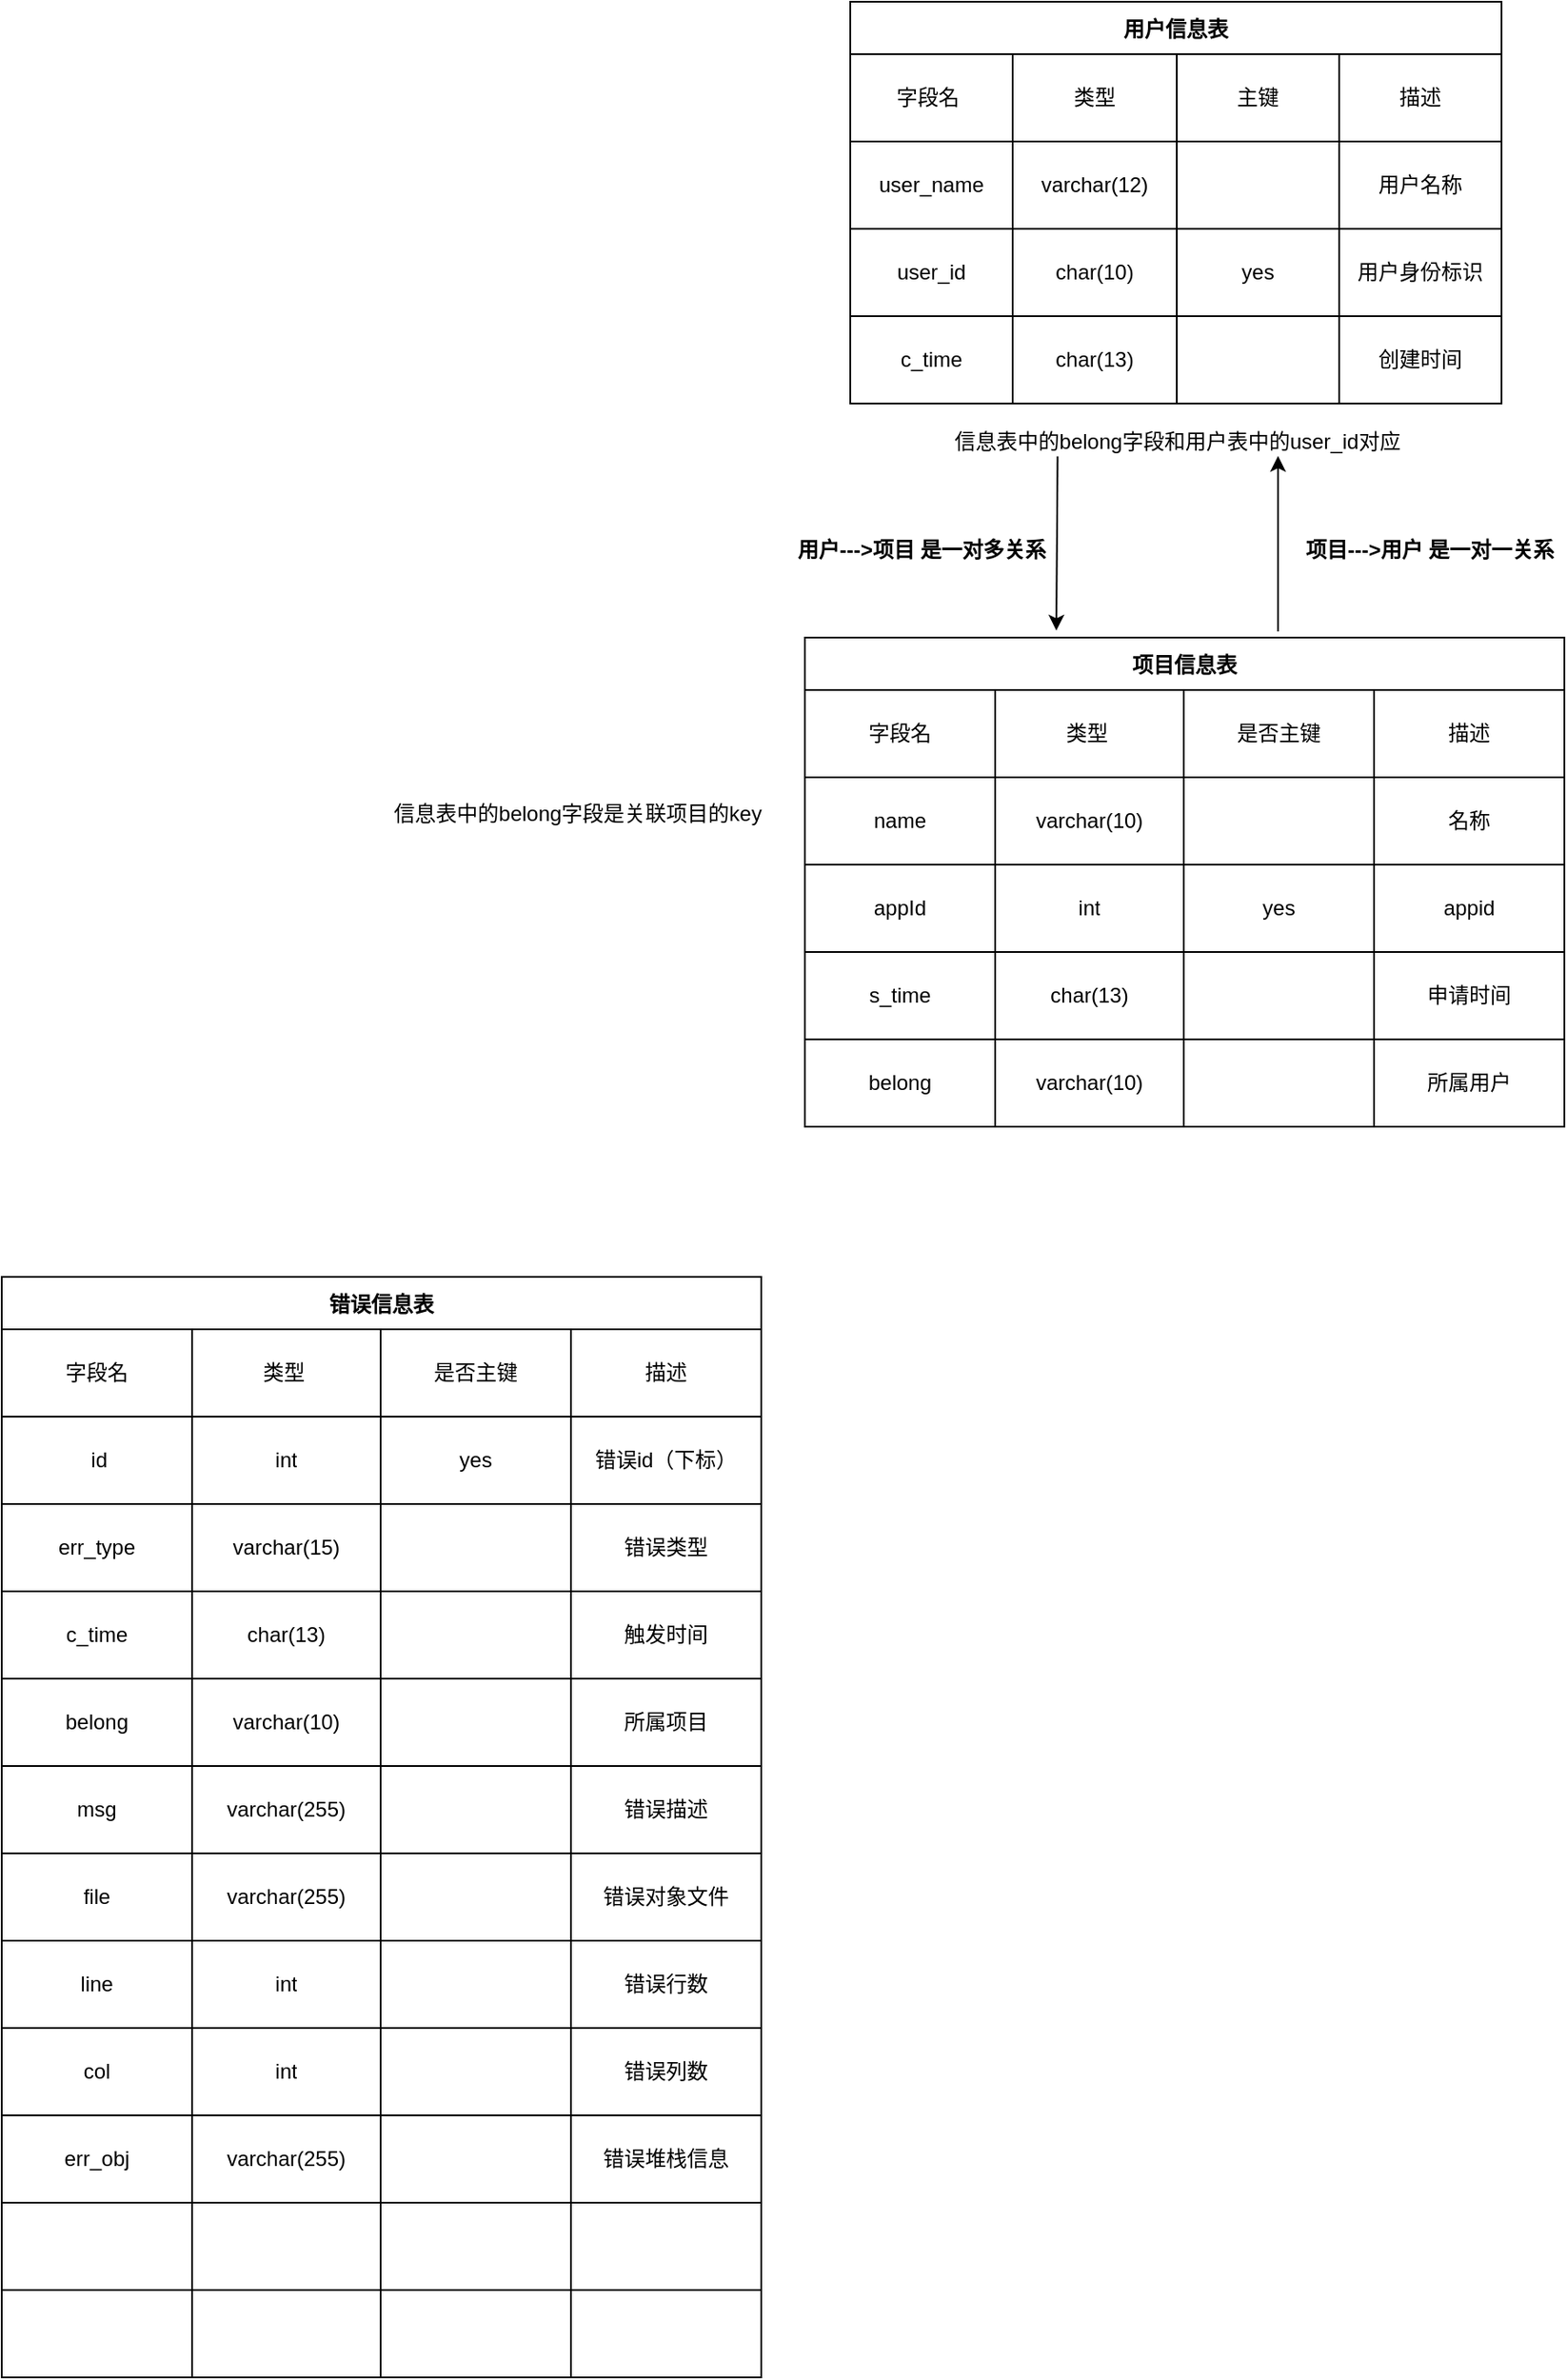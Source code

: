<mxfile version="20.0.4" type="device"><diagram id="7USDsdrqPsZ-G95IPvTH" name="第 1 页"><mxGraphModel dx="1426" dy="782" grid="1" gridSize="10" guides="1" tooltips="1" connect="1" arrows="1" fold="1" page="1" pageScale="1" pageWidth="200000" pageHeight="200000" math="0" shadow="0"><root><mxCell id="0"/><mxCell id="1" parent="0"/><mxCell id="ZoWCqt_kakScK_-2WPd1-1" value="用户信息表" style="shape=table;startSize=30;container=1;collapsible=0;childLayout=tableLayout;fontStyle=1;align=center;" parent="1" vertex="1"><mxGeometry x="626" y="320" width="373" height="230" as="geometry"/></mxCell><mxCell id="ZoWCqt_kakScK_-2WPd1-2" value="" style="shape=tableRow;horizontal=0;startSize=0;swimlaneHead=0;swimlaneBody=0;top=0;left=0;bottom=0;right=0;collapsible=0;dropTarget=0;fillColor=none;points=[[0,0.5],[1,0.5]];portConstraint=eastwest;" parent="ZoWCqt_kakScK_-2WPd1-1" vertex="1"><mxGeometry y="30" width="373" height="50" as="geometry"/></mxCell><mxCell id="ZoWCqt_kakScK_-2WPd1-3" value="&amp;nbsp; 字段名&lt;span style=&quot;white-space: pre;&quot;&gt;&#9;&lt;/span&gt;" style="shape=partialRectangle;html=1;whiteSpace=wrap;connectable=0;fillColor=none;top=0;left=0;bottom=0;right=0;overflow=hidden;" parent="ZoWCqt_kakScK_-2WPd1-2" vertex="1"><mxGeometry width="93" height="50" as="geometry"><mxRectangle width="93" height="50" as="alternateBounds"/></mxGeometry></mxCell><mxCell id="ZoWCqt_kakScK_-2WPd1-4" value="类型" style="shape=partialRectangle;html=1;whiteSpace=wrap;connectable=0;fillColor=none;top=0;left=0;bottom=0;right=0;overflow=hidden;" parent="ZoWCqt_kakScK_-2WPd1-2" vertex="1"><mxGeometry x="93" width="94" height="50" as="geometry"><mxRectangle width="94" height="50" as="alternateBounds"/></mxGeometry></mxCell><mxCell id="ZoWCqt_kakScK_-2WPd1-5" value="主键" style="shape=partialRectangle;html=1;whiteSpace=wrap;connectable=0;fillColor=none;top=0;left=0;bottom=0;right=0;overflow=hidden;" parent="ZoWCqt_kakScK_-2WPd1-2" vertex="1"><mxGeometry x="187" width="93" height="50" as="geometry"><mxRectangle width="93" height="50" as="alternateBounds"/></mxGeometry></mxCell><mxCell id="ZoWCqt_kakScK_-2WPd1-80" value="描述" style="shape=partialRectangle;html=1;whiteSpace=wrap;connectable=0;fillColor=none;top=0;left=0;bottom=0;right=0;overflow=hidden;" parent="ZoWCqt_kakScK_-2WPd1-2" vertex="1"><mxGeometry x="280" width="93" height="50" as="geometry"><mxRectangle width="93" height="50" as="alternateBounds"/></mxGeometry></mxCell><mxCell id="ZoWCqt_kakScK_-2WPd1-6" value="" style="shape=tableRow;horizontal=0;startSize=0;swimlaneHead=0;swimlaneBody=0;top=0;left=0;bottom=0;right=0;collapsible=0;dropTarget=0;fillColor=none;points=[[0,0.5],[1,0.5]];portConstraint=eastwest;" parent="ZoWCqt_kakScK_-2WPd1-1" vertex="1"><mxGeometry y="80" width="373" height="50" as="geometry"/></mxCell><mxCell id="ZoWCqt_kakScK_-2WPd1-7" value="user_name" style="shape=partialRectangle;html=1;whiteSpace=wrap;connectable=0;fillColor=none;top=0;left=0;bottom=0;right=0;overflow=hidden;" parent="ZoWCqt_kakScK_-2WPd1-6" vertex="1"><mxGeometry width="93" height="50" as="geometry"><mxRectangle width="93" height="50" as="alternateBounds"/></mxGeometry></mxCell><mxCell id="ZoWCqt_kakScK_-2WPd1-8" value="varchar(12)" style="shape=partialRectangle;html=1;whiteSpace=wrap;connectable=0;fillColor=none;top=0;left=0;bottom=0;right=0;overflow=hidden;" parent="ZoWCqt_kakScK_-2WPd1-6" vertex="1"><mxGeometry x="93" width="94" height="50" as="geometry"><mxRectangle width="94" height="50" as="alternateBounds"/></mxGeometry></mxCell><mxCell id="ZoWCqt_kakScK_-2WPd1-9" value="" style="shape=partialRectangle;html=1;whiteSpace=wrap;connectable=0;fillColor=none;top=0;left=0;bottom=0;right=0;overflow=hidden;" parent="ZoWCqt_kakScK_-2WPd1-6" vertex="1"><mxGeometry x="187" width="93" height="50" as="geometry"><mxRectangle width="93" height="50" as="alternateBounds"/></mxGeometry></mxCell><mxCell id="ZoWCqt_kakScK_-2WPd1-81" value="用户名称" style="shape=partialRectangle;html=1;whiteSpace=wrap;connectable=0;fillColor=none;top=0;left=0;bottom=0;right=0;overflow=hidden;" parent="ZoWCqt_kakScK_-2WPd1-6" vertex="1"><mxGeometry x="280" width="93" height="50" as="geometry"><mxRectangle width="93" height="50" as="alternateBounds"/></mxGeometry></mxCell><mxCell id="ZoWCqt_kakScK_-2WPd1-10" value="" style="shape=tableRow;horizontal=0;startSize=0;swimlaneHead=0;swimlaneBody=0;top=0;left=0;bottom=0;right=0;collapsible=0;dropTarget=0;fillColor=none;points=[[0,0.5],[1,0.5]];portConstraint=eastwest;" parent="ZoWCqt_kakScK_-2WPd1-1" vertex="1"><mxGeometry y="130" width="373" height="50" as="geometry"/></mxCell><mxCell id="ZoWCqt_kakScK_-2WPd1-11" value="user_id" style="shape=partialRectangle;html=1;whiteSpace=wrap;connectable=0;fillColor=none;top=0;left=0;bottom=0;right=0;overflow=hidden;" parent="ZoWCqt_kakScK_-2WPd1-10" vertex="1"><mxGeometry width="93" height="50" as="geometry"><mxRectangle width="93" height="50" as="alternateBounds"/></mxGeometry></mxCell><mxCell id="ZoWCqt_kakScK_-2WPd1-12" value="char(10)" style="shape=partialRectangle;html=1;whiteSpace=wrap;connectable=0;fillColor=none;top=0;left=0;bottom=0;right=0;overflow=hidden;" parent="ZoWCqt_kakScK_-2WPd1-10" vertex="1"><mxGeometry x="93" width="94" height="50" as="geometry"><mxRectangle width="94" height="50" as="alternateBounds"/></mxGeometry></mxCell><mxCell id="ZoWCqt_kakScK_-2WPd1-13" value="yes" style="shape=partialRectangle;html=1;whiteSpace=wrap;connectable=0;fillColor=none;top=0;left=0;bottom=0;right=0;overflow=hidden;" parent="ZoWCqt_kakScK_-2WPd1-10" vertex="1"><mxGeometry x="187" width="93" height="50" as="geometry"><mxRectangle width="93" height="50" as="alternateBounds"/></mxGeometry></mxCell><mxCell id="ZoWCqt_kakScK_-2WPd1-82" value="用户身份标识" style="shape=partialRectangle;html=1;whiteSpace=wrap;connectable=0;fillColor=none;top=0;left=0;bottom=0;right=0;overflow=hidden;" parent="ZoWCqt_kakScK_-2WPd1-10" vertex="1"><mxGeometry x="280" width="93" height="50" as="geometry"><mxRectangle width="93" height="50" as="alternateBounds"/></mxGeometry></mxCell><mxCell id="ZoWCqt_kakScK_-2WPd1-85" style="shape=tableRow;horizontal=0;startSize=0;swimlaneHead=0;swimlaneBody=0;top=0;left=0;bottom=0;right=0;collapsible=0;dropTarget=0;fillColor=none;points=[[0,0.5],[1,0.5]];portConstraint=eastwest;" parent="ZoWCqt_kakScK_-2WPd1-1" vertex="1"><mxGeometry y="180" width="373" height="50" as="geometry"/></mxCell><mxCell id="ZoWCqt_kakScK_-2WPd1-86" value="c_time" style="shape=partialRectangle;html=1;whiteSpace=wrap;connectable=0;fillColor=none;top=0;left=0;bottom=0;right=0;overflow=hidden;" parent="ZoWCqt_kakScK_-2WPd1-85" vertex="1"><mxGeometry width="93" height="50" as="geometry"><mxRectangle width="93" height="50" as="alternateBounds"/></mxGeometry></mxCell><mxCell id="ZoWCqt_kakScK_-2WPd1-87" value="char(13)" style="shape=partialRectangle;html=1;whiteSpace=wrap;connectable=0;fillColor=none;top=0;left=0;bottom=0;right=0;overflow=hidden;" parent="ZoWCqt_kakScK_-2WPd1-85" vertex="1"><mxGeometry x="93" width="94" height="50" as="geometry"><mxRectangle width="94" height="50" as="alternateBounds"/></mxGeometry></mxCell><mxCell id="ZoWCqt_kakScK_-2WPd1-88" style="shape=partialRectangle;html=1;whiteSpace=wrap;connectable=0;fillColor=none;top=0;left=0;bottom=0;right=0;overflow=hidden;" parent="ZoWCqt_kakScK_-2WPd1-85" vertex="1"><mxGeometry x="187" width="93" height="50" as="geometry"><mxRectangle width="93" height="50" as="alternateBounds"/></mxGeometry></mxCell><mxCell id="ZoWCqt_kakScK_-2WPd1-89" value="创建时间" style="shape=partialRectangle;html=1;whiteSpace=wrap;connectable=0;fillColor=none;top=0;left=0;bottom=0;right=0;overflow=hidden;" parent="ZoWCqt_kakScK_-2WPd1-85" vertex="1"><mxGeometry x="280" width="93" height="50" as="geometry"><mxRectangle width="93" height="50" as="alternateBounds"/></mxGeometry></mxCell><mxCell id="ZoWCqt_kakScK_-2WPd1-14" value="项目信息表" style="shape=table;startSize=30;container=1;collapsible=0;childLayout=tableLayout;fontStyle=1;align=center;" parent="1" vertex="1"><mxGeometry x="600" y="684" width="435" height="280" as="geometry"/></mxCell><mxCell id="ZoWCqt_kakScK_-2WPd1-15" value="" style="shape=tableRow;horizontal=0;startSize=0;swimlaneHead=0;swimlaneBody=0;top=0;left=0;bottom=0;right=0;collapsible=0;dropTarget=0;fillColor=none;points=[[0,0.5],[1,0.5]];portConstraint=eastwest;" parent="ZoWCqt_kakScK_-2WPd1-14" vertex="1"><mxGeometry y="30" width="435" height="50" as="geometry"/></mxCell><mxCell id="ZoWCqt_kakScK_-2WPd1-16" value="字段名" style="shape=partialRectangle;html=1;whiteSpace=wrap;connectable=0;fillColor=none;top=0;left=0;bottom=0;right=0;overflow=hidden;" parent="ZoWCqt_kakScK_-2WPd1-15" vertex="1"><mxGeometry width="109" height="50" as="geometry"><mxRectangle width="109" height="50" as="alternateBounds"/></mxGeometry></mxCell><mxCell id="ZoWCqt_kakScK_-2WPd1-17" value="类型&lt;span style=&quot;white-space: pre;&quot;&gt;&#9;&lt;/span&gt;" style="shape=partialRectangle;html=1;whiteSpace=wrap;connectable=0;fillColor=none;top=0;left=0;bottom=0;right=0;overflow=hidden;" parent="ZoWCqt_kakScK_-2WPd1-15" vertex="1"><mxGeometry x="109" width="108" height="50" as="geometry"><mxRectangle width="108" height="50" as="alternateBounds"/></mxGeometry></mxCell><mxCell id="ZoWCqt_kakScK_-2WPd1-18" value="是否主键" style="shape=partialRectangle;html=1;whiteSpace=wrap;connectable=0;fillColor=none;top=0;left=0;bottom=0;right=0;overflow=hidden;" parent="ZoWCqt_kakScK_-2WPd1-15" vertex="1"><mxGeometry x="217" width="109" height="50" as="geometry"><mxRectangle width="109" height="50" as="alternateBounds"/></mxGeometry></mxCell><mxCell id="ZoWCqt_kakScK_-2WPd1-49" value="描述" style="shape=partialRectangle;html=1;whiteSpace=wrap;connectable=0;fillColor=none;top=0;left=0;bottom=0;right=0;overflow=hidden;" parent="ZoWCqt_kakScK_-2WPd1-15" vertex="1"><mxGeometry x="326" width="109" height="50" as="geometry"><mxRectangle width="109" height="50" as="alternateBounds"/></mxGeometry></mxCell><mxCell id="ZoWCqt_kakScK_-2WPd1-19" value="" style="shape=tableRow;horizontal=0;startSize=0;swimlaneHead=0;swimlaneBody=0;top=0;left=0;bottom=0;right=0;collapsible=0;dropTarget=0;fillColor=none;points=[[0,0.5],[1,0.5]];portConstraint=eastwest;" parent="ZoWCqt_kakScK_-2WPd1-14" vertex="1"><mxGeometry y="80" width="435" height="50" as="geometry"/></mxCell><mxCell id="ZoWCqt_kakScK_-2WPd1-20" value="name" style="shape=partialRectangle;html=1;whiteSpace=wrap;connectable=0;fillColor=none;top=0;left=0;bottom=0;right=0;overflow=hidden;" parent="ZoWCqt_kakScK_-2WPd1-19" vertex="1"><mxGeometry width="109" height="50" as="geometry"><mxRectangle width="109" height="50" as="alternateBounds"/></mxGeometry></mxCell><mxCell id="ZoWCqt_kakScK_-2WPd1-21" value="varchar(10)" style="shape=partialRectangle;html=1;whiteSpace=wrap;connectable=0;fillColor=none;top=0;left=0;bottom=0;right=0;overflow=hidden;" parent="ZoWCqt_kakScK_-2WPd1-19" vertex="1"><mxGeometry x="109" width="108" height="50" as="geometry"><mxRectangle width="108" height="50" as="alternateBounds"/></mxGeometry></mxCell><mxCell id="ZoWCqt_kakScK_-2WPd1-22" value="" style="shape=partialRectangle;html=1;whiteSpace=wrap;connectable=0;fillColor=none;top=0;left=0;bottom=0;right=0;overflow=hidden;" parent="ZoWCqt_kakScK_-2WPd1-19" vertex="1"><mxGeometry x="217" width="109" height="50" as="geometry"><mxRectangle width="109" height="50" as="alternateBounds"/></mxGeometry></mxCell><mxCell id="ZoWCqt_kakScK_-2WPd1-50" value="名称" style="shape=partialRectangle;html=1;whiteSpace=wrap;connectable=0;fillColor=none;top=0;left=0;bottom=0;right=0;overflow=hidden;" parent="ZoWCqt_kakScK_-2WPd1-19" vertex="1"><mxGeometry x="326" width="109" height="50" as="geometry"><mxRectangle width="109" height="50" as="alternateBounds"/></mxGeometry></mxCell><mxCell id="ZoWCqt_kakScK_-2WPd1-23" value="" style="shape=tableRow;horizontal=0;startSize=0;swimlaneHead=0;swimlaneBody=0;top=0;left=0;bottom=0;right=0;collapsible=0;dropTarget=0;fillColor=none;points=[[0,0.5],[1,0.5]];portConstraint=eastwest;" parent="ZoWCqt_kakScK_-2WPd1-14" vertex="1"><mxGeometry y="130" width="435" height="50" as="geometry"/></mxCell><mxCell id="ZoWCqt_kakScK_-2WPd1-24" value="appId" style="shape=partialRectangle;html=1;whiteSpace=wrap;connectable=0;fillColor=none;top=0;left=0;bottom=0;right=0;overflow=hidden;" parent="ZoWCqt_kakScK_-2WPd1-23" vertex="1"><mxGeometry width="109" height="50" as="geometry"><mxRectangle width="109" height="50" as="alternateBounds"/></mxGeometry></mxCell><mxCell id="ZoWCqt_kakScK_-2WPd1-25" value="int" style="shape=partialRectangle;html=1;whiteSpace=wrap;connectable=0;fillColor=none;top=0;left=0;bottom=0;right=0;overflow=hidden;" parent="ZoWCqt_kakScK_-2WPd1-23" vertex="1"><mxGeometry x="109" width="108" height="50" as="geometry"><mxRectangle width="108" height="50" as="alternateBounds"/></mxGeometry></mxCell><mxCell id="ZoWCqt_kakScK_-2WPd1-26" value="yes" style="shape=partialRectangle;html=1;whiteSpace=wrap;connectable=0;fillColor=none;top=0;left=0;bottom=0;right=0;overflow=hidden;" parent="ZoWCqt_kakScK_-2WPd1-23" vertex="1"><mxGeometry x="217" width="109" height="50" as="geometry"><mxRectangle width="109" height="50" as="alternateBounds"/></mxGeometry></mxCell><mxCell id="ZoWCqt_kakScK_-2WPd1-51" value="appid&lt;br&gt;" style="shape=partialRectangle;html=1;whiteSpace=wrap;connectable=0;fillColor=none;top=0;left=0;bottom=0;right=0;overflow=hidden;" parent="ZoWCqt_kakScK_-2WPd1-23" vertex="1"><mxGeometry x="326" width="109" height="50" as="geometry"><mxRectangle width="109" height="50" as="alternateBounds"/></mxGeometry></mxCell><mxCell id="ZoWCqt_kakScK_-2WPd1-45" style="shape=tableRow;horizontal=0;startSize=0;swimlaneHead=0;swimlaneBody=0;top=0;left=0;bottom=0;right=0;collapsible=0;dropTarget=0;fillColor=none;points=[[0,0.5],[1,0.5]];portConstraint=eastwest;" parent="ZoWCqt_kakScK_-2WPd1-14" vertex="1"><mxGeometry y="180" width="435" height="50" as="geometry"/></mxCell><mxCell id="ZoWCqt_kakScK_-2WPd1-46" value="s_time" style="shape=partialRectangle;html=1;whiteSpace=wrap;connectable=0;fillColor=none;top=0;left=0;bottom=0;right=0;overflow=hidden;" parent="ZoWCqt_kakScK_-2WPd1-45" vertex="1"><mxGeometry width="109" height="50" as="geometry"><mxRectangle width="109" height="50" as="alternateBounds"/></mxGeometry></mxCell><mxCell id="ZoWCqt_kakScK_-2WPd1-47" value="char(13)" style="shape=partialRectangle;html=1;whiteSpace=wrap;connectable=0;fillColor=none;top=0;left=0;bottom=0;right=0;overflow=hidden;" parent="ZoWCqt_kakScK_-2WPd1-45" vertex="1"><mxGeometry x="109" width="108" height="50" as="geometry"><mxRectangle width="108" height="50" as="alternateBounds"/></mxGeometry></mxCell><mxCell id="ZoWCqt_kakScK_-2WPd1-48" style="shape=partialRectangle;html=1;whiteSpace=wrap;connectable=0;fillColor=none;top=0;left=0;bottom=0;right=0;overflow=hidden;" parent="ZoWCqt_kakScK_-2WPd1-45" vertex="1"><mxGeometry x="217" width="109" height="50" as="geometry"><mxRectangle width="109" height="50" as="alternateBounds"/></mxGeometry></mxCell><mxCell id="ZoWCqt_kakScK_-2WPd1-52" value="申请时间" style="shape=partialRectangle;html=1;whiteSpace=wrap;connectable=0;fillColor=none;top=0;left=0;bottom=0;right=0;overflow=hidden;" parent="ZoWCqt_kakScK_-2WPd1-45" vertex="1"><mxGeometry x="326" width="109" height="50" as="geometry"><mxRectangle width="109" height="50" as="alternateBounds"/></mxGeometry></mxCell><mxCell id="ZoWCqt_kakScK_-2WPd1-90" style="shape=tableRow;horizontal=0;startSize=0;swimlaneHead=0;swimlaneBody=0;top=0;left=0;bottom=0;right=0;collapsible=0;dropTarget=0;fillColor=none;points=[[0,0.5],[1,0.5]];portConstraint=eastwest;" parent="ZoWCqt_kakScK_-2WPd1-14" vertex="1"><mxGeometry y="230" width="435" height="50" as="geometry"/></mxCell><mxCell id="ZoWCqt_kakScK_-2WPd1-91" value="belong" style="shape=partialRectangle;html=1;whiteSpace=wrap;connectable=0;fillColor=none;top=0;left=0;bottom=0;right=0;overflow=hidden;" parent="ZoWCqt_kakScK_-2WPd1-90" vertex="1"><mxGeometry width="109" height="50" as="geometry"><mxRectangle width="109" height="50" as="alternateBounds"/></mxGeometry></mxCell><mxCell id="ZoWCqt_kakScK_-2WPd1-92" value="varchar(10)" style="shape=partialRectangle;html=1;whiteSpace=wrap;connectable=0;fillColor=none;top=0;left=0;bottom=0;right=0;overflow=hidden;" parent="ZoWCqt_kakScK_-2WPd1-90" vertex="1"><mxGeometry x="109" width="108" height="50" as="geometry"><mxRectangle width="108" height="50" as="alternateBounds"/></mxGeometry></mxCell><mxCell id="ZoWCqt_kakScK_-2WPd1-93" value="" style="shape=partialRectangle;html=1;whiteSpace=wrap;connectable=0;fillColor=none;top=0;left=0;bottom=0;right=0;overflow=hidden;" parent="ZoWCqt_kakScK_-2WPd1-90" vertex="1"><mxGeometry x="217" width="109" height="50" as="geometry"><mxRectangle width="109" height="50" as="alternateBounds"/></mxGeometry></mxCell><mxCell id="ZoWCqt_kakScK_-2WPd1-94" value="所属用户" style="shape=partialRectangle;html=1;whiteSpace=wrap;connectable=0;fillColor=none;top=0;left=0;bottom=0;right=0;overflow=hidden;" parent="ZoWCqt_kakScK_-2WPd1-90" vertex="1"><mxGeometry x="326" width="109" height="50" as="geometry"><mxRectangle width="109" height="50" as="alternateBounds"/></mxGeometry></mxCell><mxCell id="ZoWCqt_kakScK_-2WPd1-54" value="&lt;b&gt;用户---&amp;gt;项目 是一对多关系&lt;/b&gt;" style="text;html=1;strokeColor=none;fillColor=none;align=center;verticalAlign=middle;whiteSpace=wrap;rounded=0;" parent="1" vertex="1"><mxGeometry x="590" y="619" width="154" height="30" as="geometry"/></mxCell><mxCell id="ZoWCqt_kakScK_-2WPd1-55" value="&lt;b&gt;项目---&amp;gt;用户 是一对一关系&lt;/b&gt;" style="text;html=1;strokeColor=none;fillColor=none;align=center;verticalAlign=middle;whiteSpace=wrap;rounded=0;" parent="1" vertex="1"><mxGeometry x="881" y="596.5" width="154" height="75" as="geometry"/></mxCell><mxCell id="ZoWCqt_kakScK_-2WPd1-83" value="" style="endArrow=classic;html=1;rounded=0;entryX=0.343;entryY=-0.002;entryDx=0;entryDy=0;entryPerimeter=0;exitX=0.249;exitY=1.112;exitDx=0;exitDy=0;exitPerimeter=0;" parent="1" edge="1"><mxGeometry width="50" height="50" relative="1" as="geometry"><mxPoint x="744.73" y="580.24" as="sourcePoint"/><mxPoint x="744.005" y="680" as="targetPoint"/></mxGeometry></mxCell><mxCell id="ZoWCqt_kakScK_-2WPd1-84" value="" style="endArrow=classic;html=1;rounded=0;exitX=0.623;exitY=0.002;exitDx=0;exitDy=0;exitPerimeter=0;" parent="1" edge="1"><mxGeometry width="50" height="50" relative="1" as="geometry"><mxPoint x="871.005" y="680.46" as="sourcePoint"/><mxPoint x="871" y="580" as="targetPoint"/></mxGeometry></mxCell><mxCell id="ZoWCqt_kakScK_-2WPd1-95" value="信息表中的belong字段和用户表中的user_id对应" style="text;html=1;align=center;verticalAlign=middle;resizable=0;points=[];autosize=1;strokeColor=none;fillColor=none;" parent="1" vertex="1"><mxGeometry x="677.5" y="562" width="270" height="20" as="geometry"/></mxCell><mxCell id="ZoWCqt_kakScK_-2WPd1-135" value="错误信息表" style="shape=table;startSize=30;container=1;collapsible=0;childLayout=tableLayout;fontStyle=1;align=center;" parent="1" vertex="1"><mxGeometry x="140" y="1050" width="435" height="630" as="geometry"/></mxCell><mxCell id="ZoWCqt_kakScK_-2WPd1-136" value="" style="shape=tableRow;horizontal=0;startSize=0;swimlaneHead=0;swimlaneBody=0;top=0;left=0;bottom=0;right=0;collapsible=0;dropTarget=0;fillColor=none;points=[[0,0.5],[1,0.5]];portConstraint=eastwest;" parent="ZoWCqt_kakScK_-2WPd1-135" vertex="1"><mxGeometry y="30" width="435" height="50" as="geometry"/></mxCell><mxCell id="ZoWCqt_kakScK_-2WPd1-137" value="字段名" style="shape=partialRectangle;html=1;whiteSpace=wrap;connectable=0;fillColor=none;top=0;left=0;bottom=0;right=0;overflow=hidden;" parent="ZoWCqt_kakScK_-2WPd1-136" vertex="1"><mxGeometry width="109" height="50" as="geometry"><mxRectangle width="109" height="50" as="alternateBounds"/></mxGeometry></mxCell><mxCell id="ZoWCqt_kakScK_-2WPd1-138" value="类型&lt;span style=&quot;white-space: pre;&quot;&gt;&#9;&lt;/span&gt;" style="shape=partialRectangle;html=1;whiteSpace=wrap;connectable=0;fillColor=none;top=0;left=0;bottom=0;right=0;overflow=hidden;" parent="ZoWCqt_kakScK_-2WPd1-136" vertex="1"><mxGeometry x="109" width="108" height="50" as="geometry"><mxRectangle width="108" height="50" as="alternateBounds"/></mxGeometry></mxCell><mxCell id="ZoWCqt_kakScK_-2WPd1-139" value="是否主键" style="shape=partialRectangle;html=1;whiteSpace=wrap;connectable=0;fillColor=none;top=0;left=0;bottom=0;right=0;overflow=hidden;" parent="ZoWCqt_kakScK_-2WPd1-136" vertex="1"><mxGeometry x="217" width="109" height="50" as="geometry"><mxRectangle width="109" height="50" as="alternateBounds"/></mxGeometry></mxCell><mxCell id="ZoWCqt_kakScK_-2WPd1-140" value="描述" style="shape=partialRectangle;html=1;whiteSpace=wrap;connectable=0;fillColor=none;top=0;left=0;bottom=0;right=0;overflow=hidden;" parent="ZoWCqt_kakScK_-2WPd1-136" vertex="1"><mxGeometry x="326" width="109" height="50" as="geometry"><mxRectangle width="109" height="50" as="alternateBounds"/></mxGeometry></mxCell><mxCell id="ZoWCqt_kakScK_-2WPd1-141" value="" style="shape=tableRow;horizontal=0;startSize=0;swimlaneHead=0;swimlaneBody=0;top=0;left=0;bottom=0;right=0;collapsible=0;dropTarget=0;fillColor=none;points=[[0,0.5],[1,0.5]];portConstraint=eastwest;" parent="ZoWCqt_kakScK_-2WPd1-135" vertex="1"><mxGeometry y="80" width="435" height="50" as="geometry"/></mxCell><mxCell id="ZoWCqt_kakScK_-2WPd1-142" value="&amp;nbsp; &amp;nbsp;&lt;span style=&quot;white-space: pre;&quot;&gt;id&#9;&lt;/span&gt;" style="shape=partialRectangle;html=1;whiteSpace=wrap;connectable=0;fillColor=none;top=0;left=0;bottom=0;right=0;overflow=hidden;" parent="ZoWCqt_kakScK_-2WPd1-141" vertex="1"><mxGeometry width="109" height="50" as="geometry"><mxRectangle width="109" height="50" as="alternateBounds"/></mxGeometry></mxCell><mxCell id="ZoWCqt_kakScK_-2WPd1-143" value="int" style="shape=partialRectangle;html=1;whiteSpace=wrap;connectable=0;fillColor=none;top=0;left=0;bottom=0;right=0;overflow=hidden;" parent="ZoWCqt_kakScK_-2WPd1-141" vertex="1"><mxGeometry x="109" width="108" height="50" as="geometry"><mxRectangle width="108" height="50" as="alternateBounds"/></mxGeometry></mxCell><mxCell id="ZoWCqt_kakScK_-2WPd1-144" value="yes" style="shape=partialRectangle;html=1;whiteSpace=wrap;connectable=0;fillColor=none;top=0;left=0;bottom=0;right=0;overflow=hidden;" parent="ZoWCqt_kakScK_-2WPd1-141" vertex="1"><mxGeometry x="217" width="109" height="50" as="geometry"><mxRectangle width="109" height="50" as="alternateBounds"/></mxGeometry></mxCell><mxCell id="ZoWCqt_kakScK_-2WPd1-145" value="错误id（下标）" style="shape=partialRectangle;html=1;whiteSpace=wrap;connectable=0;fillColor=none;top=0;left=0;bottom=0;right=0;overflow=hidden;" parent="ZoWCqt_kakScK_-2WPd1-141" vertex="1"><mxGeometry x="326" width="109" height="50" as="geometry"><mxRectangle width="109" height="50" as="alternateBounds"/></mxGeometry></mxCell><mxCell id="ZoWCqt_kakScK_-2WPd1-146" value="" style="shape=tableRow;horizontal=0;startSize=0;swimlaneHead=0;swimlaneBody=0;top=0;left=0;bottom=0;right=0;collapsible=0;dropTarget=0;fillColor=none;points=[[0,0.5],[1,0.5]];portConstraint=eastwest;" parent="ZoWCqt_kakScK_-2WPd1-135" vertex="1"><mxGeometry y="130" width="435" height="50" as="geometry"/></mxCell><mxCell id="ZoWCqt_kakScK_-2WPd1-147" value="err_type" style="shape=partialRectangle;html=1;whiteSpace=wrap;connectable=0;fillColor=none;top=0;left=0;bottom=0;right=0;overflow=hidden;" parent="ZoWCqt_kakScK_-2WPd1-146" vertex="1"><mxGeometry width="109" height="50" as="geometry"><mxRectangle width="109" height="50" as="alternateBounds"/></mxGeometry></mxCell><mxCell id="ZoWCqt_kakScK_-2WPd1-148" value="varchar(15)" style="shape=partialRectangle;html=1;whiteSpace=wrap;connectable=0;fillColor=none;top=0;left=0;bottom=0;right=0;overflow=hidden;" parent="ZoWCqt_kakScK_-2WPd1-146" vertex="1"><mxGeometry x="109" width="108" height="50" as="geometry"><mxRectangle width="108" height="50" as="alternateBounds"/></mxGeometry></mxCell><mxCell id="ZoWCqt_kakScK_-2WPd1-149" value="" style="shape=partialRectangle;html=1;whiteSpace=wrap;connectable=0;fillColor=none;top=0;left=0;bottom=0;right=0;overflow=hidden;" parent="ZoWCqt_kakScK_-2WPd1-146" vertex="1"><mxGeometry x="217" width="109" height="50" as="geometry"><mxRectangle width="109" height="50" as="alternateBounds"/></mxGeometry></mxCell><mxCell id="ZoWCqt_kakScK_-2WPd1-150" value="错误类型" style="shape=partialRectangle;html=1;whiteSpace=wrap;connectable=0;fillColor=none;top=0;left=0;bottom=0;right=0;overflow=hidden;" parent="ZoWCqt_kakScK_-2WPd1-146" vertex="1"><mxGeometry x="326" width="109" height="50" as="geometry"><mxRectangle width="109" height="50" as="alternateBounds"/></mxGeometry></mxCell><mxCell id="ZoWCqt_kakScK_-2WPd1-151" style="shape=tableRow;horizontal=0;startSize=0;swimlaneHead=0;swimlaneBody=0;top=0;left=0;bottom=0;right=0;collapsible=0;dropTarget=0;fillColor=none;points=[[0,0.5],[1,0.5]];portConstraint=eastwest;" parent="ZoWCqt_kakScK_-2WPd1-135" vertex="1"><mxGeometry y="180" width="435" height="50" as="geometry"/></mxCell><mxCell id="ZoWCqt_kakScK_-2WPd1-152" value="c_time" style="shape=partialRectangle;html=1;whiteSpace=wrap;connectable=0;fillColor=none;top=0;left=0;bottom=0;right=0;overflow=hidden;" parent="ZoWCqt_kakScK_-2WPd1-151" vertex="1"><mxGeometry width="109" height="50" as="geometry"><mxRectangle width="109" height="50" as="alternateBounds"/></mxGeometry></mxCell><mxCell id="ZoWCqt_kakScK_-2WPd1-153" value="char(13)" style="shape=partialRectangle;html=1;whiteSpace=wrap;connectable=0;fillColor=none;top=0;left=0;bottom=0;right=0;overflow=hidden;" parent="ZoWCqt_kakScK_-2WPd1-151" vertex="1"><mxGeometry x="109" width="108" height="50" as="geometry"><mxRectangle width="108" height="50" as="alternateBounds"/></mxGeometry></mxCell><mxCell id="ZoWCqt_kakScK_-2WPd1-154" style="shape=partialRectangle;html=1;whiteSpace=wrap;connectable=0;fillColor=none;top=0;left=0;bottom=0;right=0;overflow=hidden;" parent="ZoWCqt_kakScK_-2WPd1-151" vertex="1"><mxGeometry x="217" width="109" height="50" as="geometry"><mxRectangle width="109" height="50" as="alternateBounds"/></mxGeometry></mxCell><mxCell id="ZoWCqt_kakScK_-2WPd1-155" value="触发时间" style="shape=partialRectangle;html=1;whiteSpace=wrap;connectable=0;fillColor=none;top=0;left=0;bottom=0;right=0;overflow=hidden;" parent="ZoWCqt_kakScK_-2WPd1-151" vertex="1"><mxGeometry x="326" width="109" height="50" as="geometry"><mxRectangle width="109" height="50" as="alternateBounds"/></mxGeometry></mxCell><mxCell id="ZoWCqt_kakScK_-2WPd1-156" style="shape=tableRow;horizontal=0;startSize=0;swimlaneHead=0;swimlaneBody=0;top=0;left=0;bottom=0;right=0;collapsible=0;dropTarget=0;fillColor=none;points=[[0,0.5],[1,0.5]];portConstraint=eastwest;" parent="ZoWCqt_kakScK_-2WPd1-135" vertex="1"><mxGeometry y="230" width="435" height="50" as="geometry"/></mxCell><mxCell id="ZoWCqt_kakScK_-2WPd1-157" value="belong" style="shape=partialRectangle;html=1;whiteSpace=wrap;connectable=0;fillColor=none;top=0;left=0;bottom=0;right=0;overflow=hidden;" parent="ZoWCqt_kakScK_-2WPd1-156" vertex="1"><mxGeometry width="109" height="50" as="geometry"><mxRectangle width="109" height="50" as="alternateBounds"/></mxGeometry></mxCell><mxCell id="ZoWCqt_kakScK_-2WPd1-158" value="varchar(10)" style="shape=partialRectangle;html=1;whiteSpace=wrap;connectable=0;fillColor=none;top=0;left=0;bottom=0;right=0;overflow=hidden;" parent="ZoWCqt_kakScK_-2WPd1-156" vertex="1"><mxGeometry x="109" width="108" height="50" as="geometry"><mxRectangle width="108" height="50" as="alternateBounds"/></mxGeometry></mxCell><mxCell id="ZoWCqt_kakScK_-2WPd1-159" value="" style="shape=partialRectangle;html=1;whiteSpace=wrap;connectable=0;fillColor=none;top=0;left=0;bottom=0;right=0;overflow=hidden;" parent="ZoWCqt_kakScK_-2WPd1-156" vertex="1"><mxGeometry x="217" width="109" height="50" as="geometry"><mxRectangle width="109" height="50" as="alternateBounds"/></mxGeometry></mxCell><mxCell id="ZoWCqt_kakScK_-2WPd1-160" value="所属项目" style="shape=partialRectangle;html=1;whiteSpace=wrap;connectable=0;fillColor=none;top=0;left=0;bottom=0;right=0;overflow=hidden;" parent="ZoWCqt_kakScK_-2WPd1-156" vertex="1"><mxGeometry x="326" width="109" height="50" as="geometry"><mxRectangle width="109" height="50" as="alternateBounds"/></mxGeometry></mxCell><mxCell id="ZoWCqt_kakScK_-2WPd1-162" style="shape=tableRow;horizontal=0;startSize=0;swimlaneHead=0;swimlaneBody=0;top=0;left=0;bottom=0;right=0;collapsible=0;dropTarget=0;fillColor=none;points=[[0,0.5],[1,0.5]];portConstraint=eastwest;" parent="ZoWCqt_kakScK_-2WPd1-135" vertex="1"><mxGeometry y="280" width="435" height="50" as="geometry"/></mxCell><mxCell id="ZoWCqt_kakScK_-2WPd1-163" value="msg" style="shape=partialRectangle;html=1;whiteSpace=wrap;connectable=0;fillColor=none;top=0;left=0;bottom=0;right=0;overflow=hidden;" parent="ZoWCqt_kakScK_-2WPd1-162" vertex="1"><mxGeometry width="109" height="50" as="geometry"><mxRectangle width="109" height="50" as="alternateBounds"/></mxGeometry></mxCell><mxCell id="ZoWCqt_kakScK_-2WPd1-164" value="varchar(255)" style="shape=partialRectangle;html=1;whiteSpace=wrap;connectable=0;fillColor=none;top=0;left=0;bottom=0;right=0;overflow=hidden;" parent="ZoWCqt_kakScK_-2WPd1-162" vertex="1"><mxGeometry x="109" width="108" height="50" as="geometry"><mxRectangle width="108" height="50" as="alternateBounds"/></mxGeometry></mxCell><mxCell id="ZoWCqt_kakScK_-2WPd1-165" style="shape=partialRectangle;html=1;whiteSpace=wrap;connectable=0;fillColor=none;top=0;left=0;bottom=0;right=0;overflow=hidden;" parent="ZoWCqt_kakScK_-2WPd1-162" vertex="1"><mxGeometry x="217" width="109" height="50" as="geometry"><mxRectangle width="109" height="50" as="alternateBounds"/></mxGeometry></mxCell><mxCell id="ZoWCqt_kakScK_-2WPd1-166" value="错误描述" style="shape=partialRectangle;html=1;whiteSpace=wrap;connectable=0;fillColor=none;top=0;left=0;bottom=0;right=0;overflow=hidden;" parent="ZoWCqt_kakScK_-2WPd1-162" vertex="1"><mxGeometry x="326" width="109" height="50" as="geometry"><mxRectangle width="109" height="50" as="alternateBounds"/></mxGeometry></mxCell><mxCell id="ZoWCqt_kakScK_-2WPd1-167" style="shape=tableRow;horizontal=0;startSize=0;swimlaneHead=0;swimlaneBody=0;top=0;left=0;bottom=0;right=0;collapsible=0;dropTarget=0;fillColor=none;points=[[0,0.5],[1,0.5]];portConstraint=eastwest;" parent="ZoWCqt_kakScK_-2WPd1-135" vertex="1"><mxGeometry y="330" width="435" height="50" as="geometry"/></mxCell><mxCell id="ZoWCqt_kakScK_-2WPd1-168" value="file" style="shape=partialRectangle;html=1;whiteSpace=wrap;connectable=0;fillColor=none;top=0;left=0;bottom=0;right=0;overflow=hidden;" parent="ZoWCqt_kakScK_-2WPd1-167" vertex="1"><mxGeometry width="109" height="50" as="geometry"><mxRectangle width="109" height="50" as="alternateBounds"/></mxGeometry></mxCell><mxCell id="ZoWCqt_kakScK_-2WPd1-169" value="varchar(255)" style="shape=partialRectangle;html=1;whiteSpace=wrap;connectable=0;fillColor=none;top=0;left=0;bottom=0;right=0;overflow=hidden;" parent="ZoWCqt_kakScK_-2WPd1-167" vertex="1"><mxGeometry x="109" width="108" height="50" as="geometry"><mxRectangle width="108" height="50" as="alternateBounds"/></mxGeometry></mxCell><mxCell id="ZoWCqt_kakScK_-2WPd1-170" style="shape=partialRectangle;html=1;whiteSpace=wrap;connectable=0;fillColor=none;top=0;left=0;bottom=0;right=0;overflow=hidden;" parent="ZoWCqt_kakScK_-2WPd1-167" vertex="1"><mxGeometry x="217" width="109" height="50" as="geometry"><mxRectangle width="109" height="50" as="alternateBounds"/></mxGeometry></mxCell><mxCell id="ZoWCqt_kakScK_-2WPd1-171" value="错误对象文件" style="shape=partialRectangle;html=1;whiteSpace=wrap;connectable=0;fillColor=none;top=0;left=0;bottom=0;right=0;overflow=hidden;" parent="ZoWCqt_kakScK_-2WPd1-167" vertex="1"><mxGeometry x="326" width="109" height="50" as="geometry"><mxRectangle width="109" height="50" as="alternateBounds"/></mxGeometry></mxCell><mxCell id="ZoWCqt_kakScK_-2WPd1-172" style="shape=tableRow;horizontal=0;startSize=0;swimlaneHead=0;swimlaneBody=0;top=0;left=0;bottom=0;right=0;collapsible=0;dropTarget=0;fillColor=none;points=[[0,0.5],[1,0.5]];portConstraint=eastwest;" parent="ZoWCqt_kakScK_-2WPd1-135" vertex="1"><mxGeometry y="380" width="435" height="50" as="geometry"/></mxCell><mxCell id="ZoWCqt_kakScK_-2WPd1-173" value="line" style="shape=partialRectangle;html=1;whiteSpace=wrap;connectable=0;fillColor=none;top=0;left=0;bottom=0;right=0;overflow=hidden;" parent="ZoWCqt_kakScK_-2WPd1-172" vertex="1"><mxGeometry width="109" height="50" as="geometry"><mxRectangle width="109" height="50" as="alternateBounds"/></mxGeometry></mxCell><mxCell id="ZoWCqt_kakScK_-2WPd1-174" value="int" style="shape=partialRectangle;html=1;whiteSpace=wrap;connectable=0;fillColor=none;top=0;left=0;bottom=0;right=0;overflow=hidden;" parent="ZoWCqt_kakScK_-2WPd1-172" vertex="1"><mxGeometry x="109" width="108" height="50" as="geometry"><mxRectangle width="108" height="50" as="alternateBounds"/></mxGeometry></mxCell><mxCell id="ZoWCqt_kakScK_-2WPd1-175" style="shape=partialRectangle;html=1;whiteSpace=wrap;connectable=0;fillColor=none;top=0;left=0;bottom=0;right=0;overflow=hidden;" parent="ZoWCqt_kakScK_-2WPd1-172" vertex="1"><mxGeometry x="217" width="109" height="50" as="geometry"><mxRectangle width="109" height="50" as="alternateBounds"/></mxGeometry></mxCell><mxCell id="ZoWCqt_kakScK_-2WPd1-176" value="错误行数" style="shape=partialRectangle;html=1;whiteSpace=wrap;connectable=0;fillColor=none;top=0;left=0;bottom=0;right=0;overflow=hidden;" parent="ZoWCqt_kakScK_-2WPd1-172" vertex="1"><mxGeometry x="326" width="109" height="50" as="geometry"><mxRectangle width="109" height="50" as="alternateBounds"/></mxGeometry></mxCell><mxCell id="ZoWCqt_kakScK_-2WPd1-177" style="shape=tableRow;horizontal=0;startSize=0;swimlaneHead=0;swimlaneBody=0;top=0;left=0;bottom=0;right=0;collapsible=0;dropTarget=0;fillColor=none;points=[[0,0.5],[1,0.5]];portConstraint=eastwest;" parent="ZoWCqt_kakScK_-2WPd1-135" vertex="1"><mxGeometry y="430" width="435" height="50" as="geometry"/></mxCell><mxCell id="ZoWCqt_kakScK_-2WPd1-178" value="col" style="shape=partialRectangle;html=1;whiteSpace=wrap;connectable=0;fillColor=none;top=0;left=0;bottom=0;right=0;overflow=hidden;" parent="ZoWCqt_kakScK_-2WPd1-177" vertex="1"><mxGeometry width="109" height="50" as="geometry"><mxRectangle width="109" height="50" as="alternateBounds"/></mxGeometry></mxCell><mxCell id="ZoWCqt_kakScK_-2WPd1-179" value="int" style="shape=partialRectangle;html=1;whiteSpace=wrap;connectable=0;fillColor=none;top=0;left=0;bottom=0;right=0;overflow=hidden;" parent="ZoWCqt_kakScK_-2WPd1-177" vertex="1"><mxGeometry x="109" width="108" height="50" as="geometry"><mxRectangle width="108" height="50" as="alternateBounds"/></mxGeometry></mxCell><mxCell id="ZoWCqt_kakScK_-2WPd1-180" style="shape=partialRectangle;html=1;whiteSpace=wrap;connectable=0;fillColor=none;top=0;left=0;bottom=0;right=0;overflow=hidden;" parent="ZoWCqt_kakScK_-2WPd1-177" vertex="1"><mxGeometry x="217" width="109" height="50" as="geometry"><mxRectangle width="109" height="50" as="alternateBounds"/></mxGeometry></mxCell><mxCell id="ZoWCqt_kakScK_-2WPd1-181" value="错误列数" style="shape=partialRectangle;html=1;whiteSpace=wrap;connectable=0;fillColor=none;top=0;left=0;bottom=0;right=0;overflow=hidden;" parent="ZoWCqt_kakScK_-2WPd1-177" vertex="1"><mxGeometry x="326" width="109" height="50" as="geometry"><mxRectangle width="109" height="50" as="alternateBounds"/></mxGeometry></mxCell><mxCell id="ZoWCqt_kakScK_-2WPd1-182" style="shape=tableRow;horizontal=0;startSize=0;swimlaneHead=0;swimlaneBody=0;top=0;left=0;bottom=0;right=0;collapsible=0;dropTarget=0;fillColor=none;points=[[0,0.5],[1,0.5]];portConstraint=eastwest;" parent="ZoWCqt_kakScK_-2WPd1-135" vertex="1"><mxGeometry y="480" width="435" height="50" as="geometry"/></mxCell><mxCell id="ZoWCqt_kakScK_-2WPd1-183" value="err_obj" style="shape=partialRectangle;html=1;whiteSpace=wrap;connectable=0;fillColor=none;top=0;left=0;bottom=0;right=0;overflow=hidden;" parent="ZoWCqt_kakScK_-2WPd1-182" vertex="1"><mxGeometry width="109" height="50" as="geometry"><mxRectangle width="109" height="50" as="alternateBounds"/></mxGeometry></mxCell><mxCell id="ZoWCqt_kakScK_-2WPd1-184" value="varchar(255)" style="shape=partialRectangle;html=1;whiteSpace=wrap;connectable=0;fillColor=none;top=0;left=0;bottom=0;right=0;overflow=hidden;" parent="ZoWCqt_kakScK_-2WPd1-182" vertex="1"><mxGeometry x="109" width="108" height="50" as="geometry"><mxRectangle width="108" height="50" as="alternateBounds"/></mxGeometry></mxCell><mxCell id="ZoWCqt_kakScK_-2WPd1-185" style="shape=partialRectangle;html=1;whiteSpace=wrap;connectable=0;fillColor=none;top=0;left=0;bottom=0;right=0;overflow=hidden;" parent="ZoWCqt_kakScK_-2WPd1-182" vertex="1"><mxGeometry x="217" width="109" height="50" as="geometry"><mxRectangle width="109" height="50" as="alternateBounds"/></mxGeometry></mxCell><mxCell id="ZoWCqt_kakScK_-2WPd1-186" value="错误堆栈信息" style="shape=partialRectangle;html=1;whiteSpace=wrap;connectable=0;fillColor=none;top=0;left=0;bottom=0;right=0;overflow=hidden;" parent="ZoWCqt_kakScK_-2WPd1-182" vertex="1"><mxGeometry x="326" width="109" height="50" as="geometry"><mxRectangle width="109" height="50" as="alternateBounds"/></mxGeometry></mxCell><mxCell id="ZoWCqt_kakScK_-2WPd1-187" style="shape=tableRow;horizontal=0;startSize=0;swimlaneHead=0;swimlaneBody=0;top=0;left=0;bottom=0;right=0;collapsible=0;dropTarget=0;fillColor=none;points=[[0,0.5],[1,0.5]];portConstraint=eastwest;" parent="ZoWCqt_kakScK_-2WPd1-135" vertex="1"><mxGeometry y="530" width="435" height="50" as="geometry"/></mxCell><mxCell id="ZoWCqt_kakScK_-2WPd1-188" style="shape=partialRectangle;html=1;whiteSpace=wrap;connectable=0;fillColor=none;top=0;left=0;bottom=0;right=0;overflow=hidden;" parent="ZoWCqt_kakScK_-2WPd1-187" vertex="1"><mxGeometry width="109" height="50" as="geometry"><mxRectangle width="109" height="50" as="alternateBounds"/></mxGeometry></mxCell><mxCell id="ZoWCqt_kakScK_-2WPd1-189" style="shape=partialRectangle;html=1;whiteSpace=wrap;connectable=0;fillColor=none;top=0;left=0;bottom=0;right=0;overflow=hidden;" parent="ZoWCqt_kakScK_-2WPd1-187" vertex="1"><mxGeometry x="109" width="108" height="50" as="geometry"><mxRectangle width="108" height="50" as="alternateBounds"/></mxGeometry></mxCell><mxCell id="ZoWCqt_kakScK_-2WPd1-190" style="shape=partialRectangle;html=1;whiteSpace=wrap;connectable=0;fillColor=none;top=0;left=0;bottom=0;right=0;overflow=hidden;" parent="ZoWCqt_kakScK_-2WPd1-187" vertex="1"><mxGeometry x="217" width="109" height="50" as="geometry"><mxRectangle width="109" height="50" as="alternateBounds"/></mxGeometry></mxCell><mxCell id="ZoWCqt_kakScK_-2WPd1-191" style="shape=partialRectangle;html=1;whiteSpace=wrap;connectable=0;fillColor=none;top=0;left=0;bottom=0;right=0;overflow=hidden;" parent="ZoWCqt_kakScK_-2WPd1-187" vertex="1"><mxGeometry x="326" width="109" height="50" as="geometry"><mxRectangle width="109" height="50" as="alternateBounds"/></mxGeometry></mxCell><mxCell id="ZoWCqt_kakScK_-2WPd1-192" style="shape=tableRow;horizontal=0;startSize=0;swimlaneHead=0;swimlaneBody=0;top=0;left=0;bottom=0;right=0;collapsible=0;dropTarget=0;fillColor=none;points=[[0,0.5],[1,0.5]];portConstraint=eastwest;" parent="ZoWCqt_kakScK_-2WPd1-135" vertex="1"><mxGeometry y="580" width="435" height="50" as="geometry"/></mxCell><mxCell id="ZoWCqt_kakScK_-2WPd1-193" style="shape=partialRectangle;html=1;whiteSpace=wrap;connectable=0;fillColor=none;top=0;left=0;bottom=0;right=0;overflow=hidden;" parent="ZoWCqt_kakScK_-2WPd1-192" vertex="1"><mxGeometry width="109" height="50" as="geometry"><mxRectangle width="109" height="50" as="alternateBounds"/></mxGeometry></mxCell><mxCell id="ZoWCqt_kakScK_-2WPd1-194" style="shape=partialRectangle;html=1;whiteSpace=wrap;connectable=0;fillColor=none;top=0;left=0;bottom=0;right=0;overflow=hidden;" parent="ZoWCqt_kakScK_-2WPd1-192" vertex="1"><mxGeometry x="109" width="108" height="50" as="geometry"><mxRectangle width="108" height="50" as="alternateBounds"/></mxGeometry></mxCell><mxCell id="ZoWCqt_kakScK_-2WPd1-195" style="shape=partialRectangle;html=1;whiteSpace=wrap;connectable=0;fillColor=none;top=0;left=0;bottom=0;right=0;overflow=hidden;" parent="ZoWCqt_kakScK_-2WPd1-192" vertex="1"><mxGeometry x="217" width="109" height="50" as="geometry"><mxRectangle width="109" height="50" as="alternateBounds"/></mxGeometry></mxCell><mxCell id="ZoWCqt_kakScK_-2WPd1-196" style="shape=partialRectangle;html=1;whiteSpace=wrap;connectable=0;fillColor=none;top=0;left=0;bottom=0;right=0;overflow=hidden;" parent="ZoWCqt_kakScK_-2WPd1-192" vertex="1"><mxGeometry x="326" width="109" height="50" as="geometry"><mxRectangle width="109" height="50" as="alternateBounds"/></mxGeometry></mxCell><mxCell id="ZoWCqt_kakScK_-2WPd1-161" value="信息表中的belong字段是关联项目的key" style="text;html=1;strokeColor=none;fillColor=none;align=center;verticalAlign=middle;whiteSpace=wrap;rounded=0;" parent="1" vertex="1"><mxGeometry x="340" y="770" width="260" height="30" as="geometry"/></mxCell></root></mxGraphModel></diagram></mxfile>